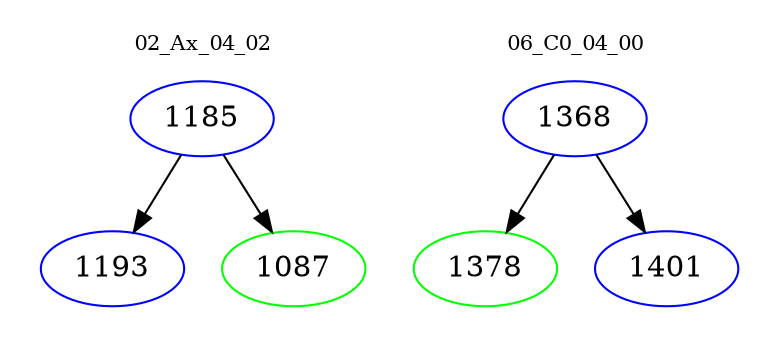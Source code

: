 digraph{
subgraph cluster_0 {
color = white
label = "02_Ax_04_02";
fontsize=10;
T0_1185 [label="1185", color="blue"]
T0_1185 -> T0_1193 [color="black"]
T0_1193 [label="1193", color="blue"]
T0_1185 -> T0_1087 [color="black"]
T0_1087 [label="1087", color="green"]
}
subgraph cluster_1 {
color = white
label = "06_C0_04_00";
fontsize=10;
T1_1368 [label="1368", color="blue"]
T1_1368 -> T1_1378 [color="black"]
T1_1378 [label="1378", color="green"]
T1_1368 -> T1_1401 [color="black"]
T1_1401 [label="1401", color="blue"]
}
}
